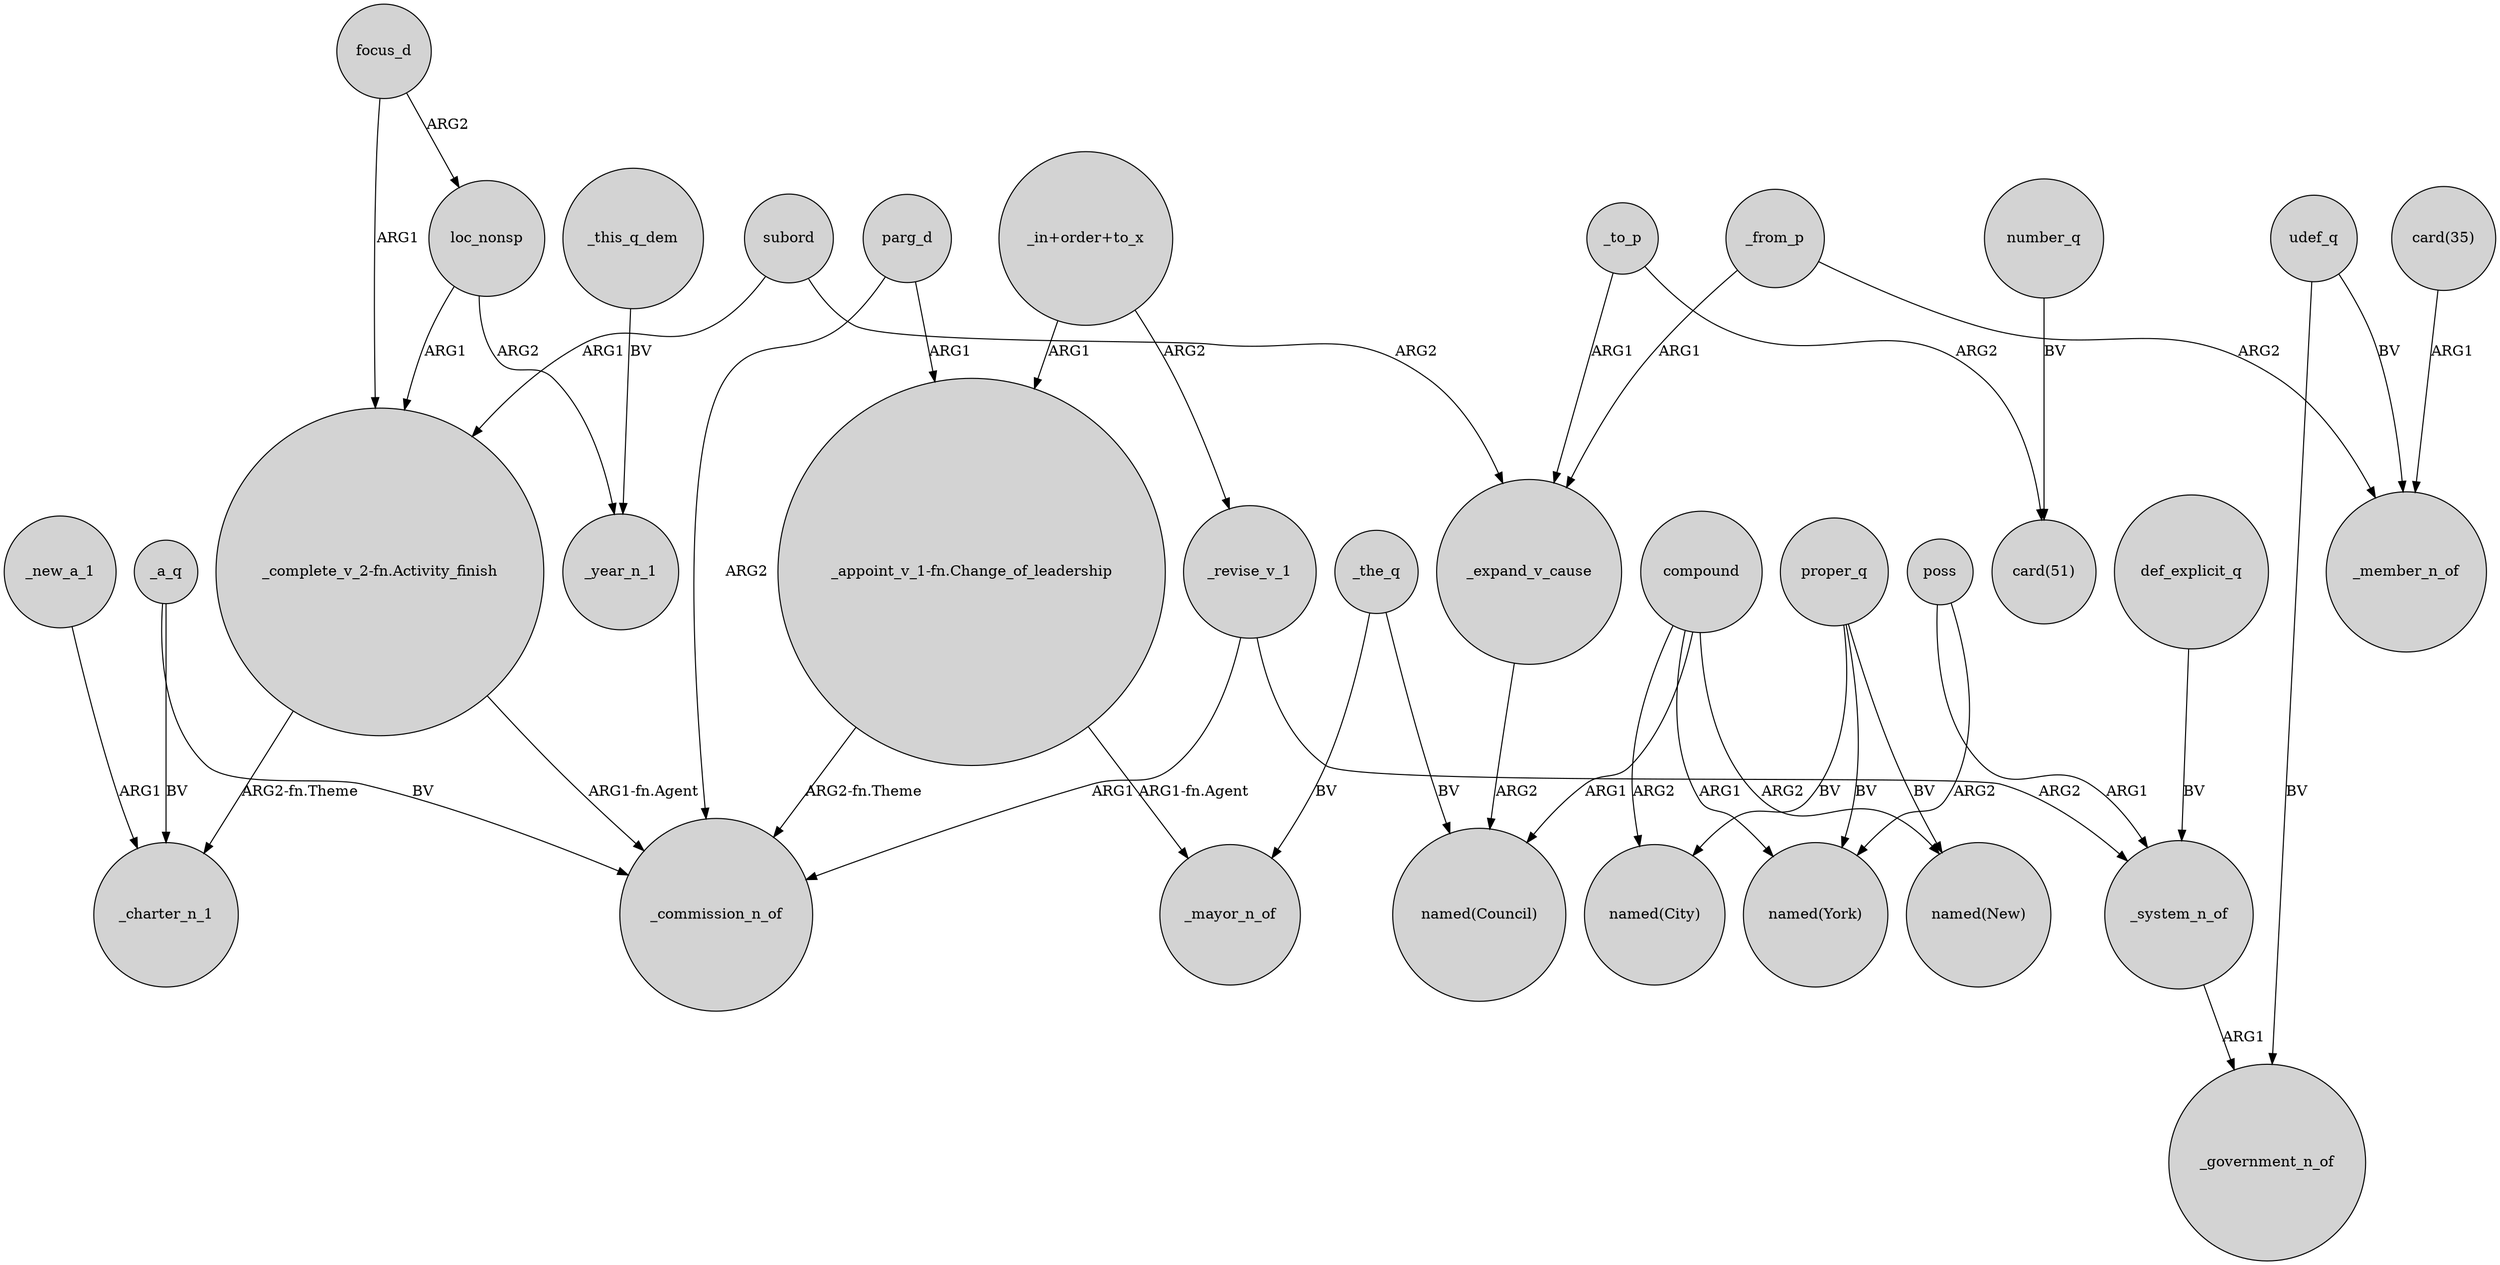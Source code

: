 digraph {
	node [shape=circle style=filled]
	focus_d -> "_complete_v_2-fn.Activity_finish" [label=ARG1]
	focus_d -> loc_nonsp [label=ARG2]
	compound -> "named(New)" [label=ARG2]
	parg_d -> _commission_n_of [label=ARG2]
	_a_q -> _charter_n_1 [label=BV]
	_revise_v_1 -> _commission_n_of [label=ARG1]
	udef_q -> _government_n_of [label=BV]
	proper_q -> "named(New)" [label=BV]
	_system_n_of -> _government_n_of [label=ARG1]
	compound -> "named(City)" [label=ARG2]
	"_complete_v_2-fn.Activity_finish" -> _charter_n_1 [label="ARG2-fn.Theme"]
	poss -> _system_n_of [label=ARG1]
	def_explicit_q -> _system_n_of [label=BV]
	_expand_v_cause -> "named(Council)" [label=ARG2]
	subord -> "_complete_v_2-fn.Activity_finish" [label=ARG1]
	"_in+order+to_x" -> _revise_v_1 [label=ARG2]
	"_appoint_v_1-fn.Change_of_leadership" -> _commission_n_of [label="ARG2-fn.Theme"]
	"_complete_v_2-fn.Activity_finish" -> _commission_n_of [label="ARG1-fn.Agent"]
	_the_q -> "named(Council)" [label=BV]
	"_in+order+to_x" -> "_appoint_v_1-fn.Change_of_leadership" [label=ARG1]
	poss -> "named(York)" [label=ARG2]
	_to_p -> "card(51)" [label=ARG2]
	loc_nonsp -> "_complete_v_2-fn.Activity_finish" [label=ARG1]
	compound -> "named(York)" [label=ARG1]
	"_appoint_v_1-fn.Change_of_leadership" -> _mayor_n_of [label="ARG1-fn.Agent"]
	_from_p -> _expand_v_cause [label=ARG1]
	proper_q -> "named(City)" [label=BV]
	udef_q -> _member_n_of [label=BV]
	loc_nonsp -> _year_n_1 [label=ARG2]
	parg_d -> "_appoint_v_1-fn.Change_of_leadership" [label=ARG1]
	subord -> _expand_v_cause [label=ARG2]
	number_q -> "card(51)" [label=BV]
	_revise_v_1 -> _system_n_of [label=ARG2]
	"card(35)" -> _member_n_of [label=ARG1]
	_the_q -> _mayor_n_of [label=BV]
	_to_p -> _expand_v_cause [label=ARG1]
	_from_p -> _member_n_of [label=ARG2]
	proper_q -> "named(York)" [label=BV]
	_new_a_1 -> _charter_n_1 [label=ARG1]
	_a_q -> _commission_n_of [label=BV]
	compound -> "named(Council)" [label=ARG1]
	_this_q_dem -> _year_n_1 [label=BV]
}
